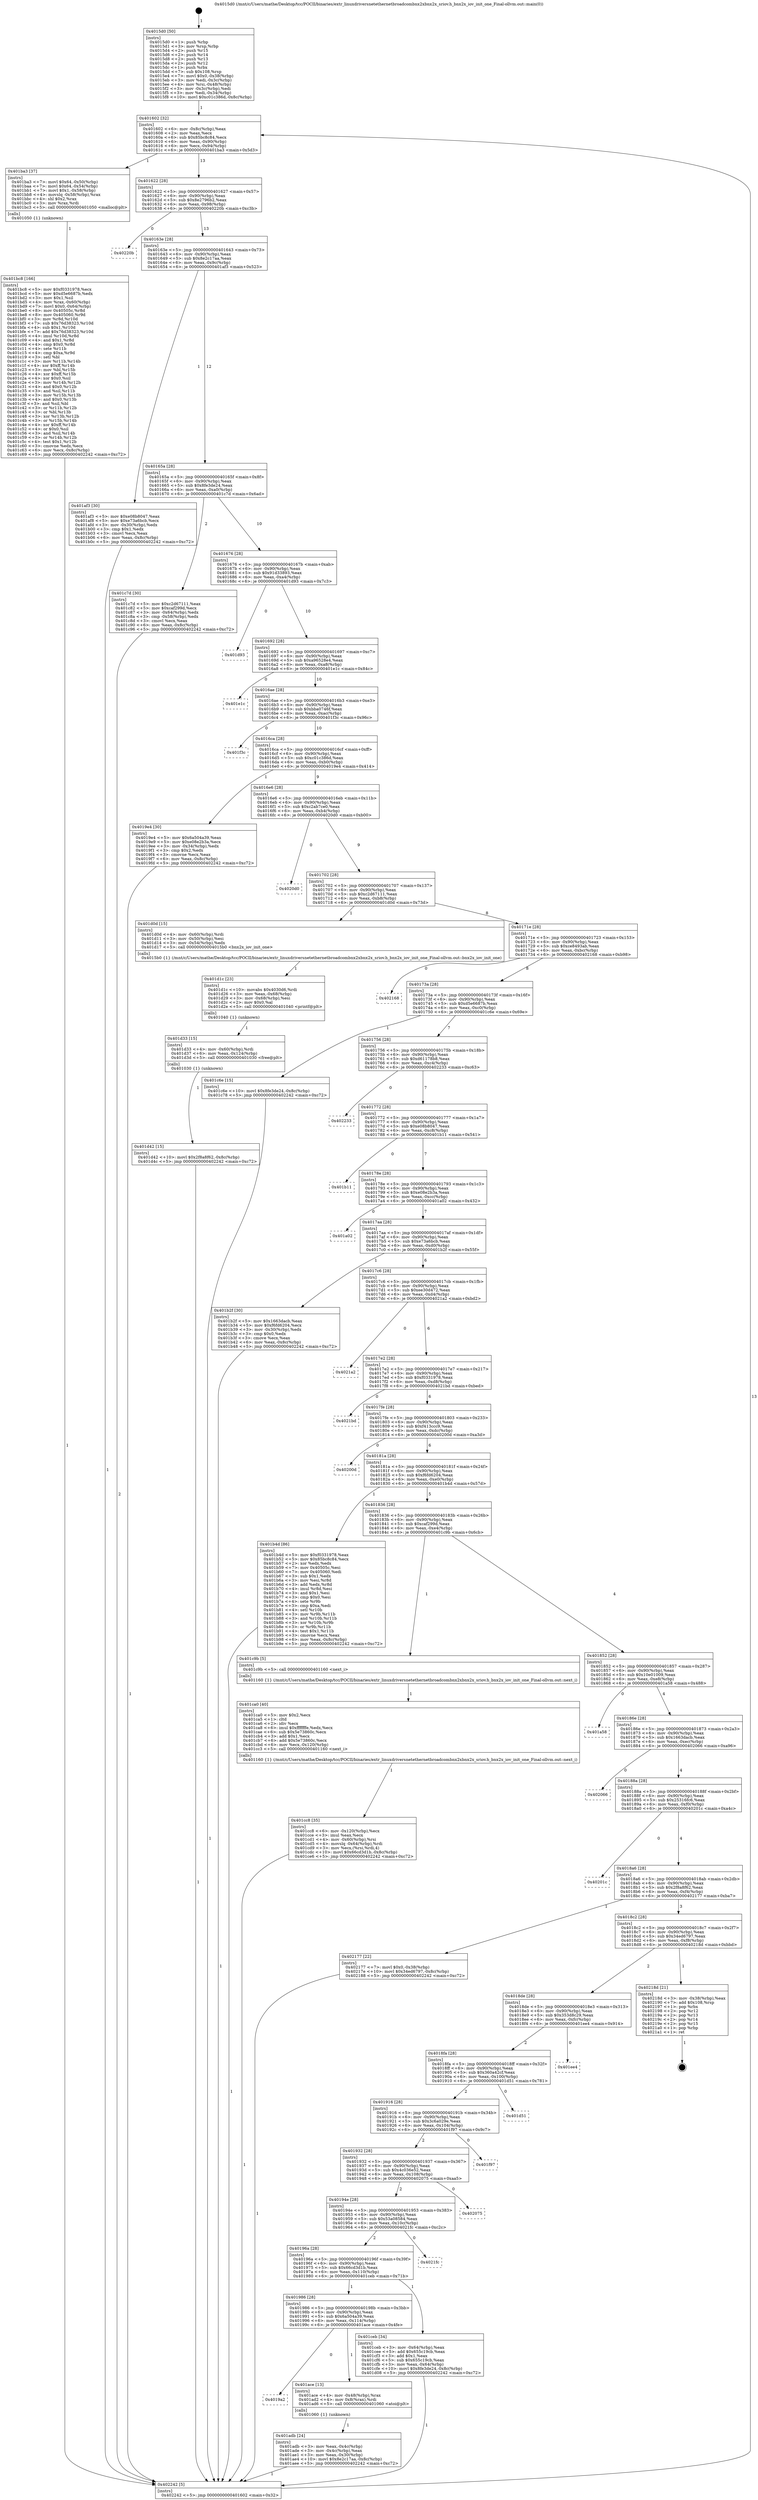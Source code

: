 digraph "0x4015d0" {
  label = "0x4015d0 (/mnt/c/Users/mathe/Desktop/tcc/POCII/binaries/extr_linuxdriversnetethernetbroadcombnx2xbnx2x_sriov.h_bnx2x_iov_init_one_Final-ollvm.out::main(0))"
  labelloc = "t"
  node[shape=record]

  Entry [label="",width=0.3,height=0.3,shape=circle,fillcolor=black,style=filled]
  "0x401602" [label="{
     0x401602 [32]\l
     | [instrs]\l
     &nbsp;&nbsp;0x401602 \<+6\>: mov -0x8c(%rbp),%eax\l
     &nbsp;&nbsp;0x401608 \<+2\>: mov %eax,%ecx\l
     &nbsp;&nbsp;0x40160a \<+6\>: sub $0x85bc8c84,%ecx\l
     &nbsp;&nbsp;0x401610 \<+6\>: mov %eax,-0x90(%rbp)\l
     &nbsp;&nbsp;0x401616 \<+6\>: mov %ecx,-0x94(%rbp)\l
     &nbsp;&nbsp;0x40161c \<+6\>: je 0000000000401ba3 \<main+0x5d3\>\l
  }"]
  "0x401ba3" [label="{
     0x401ba3 [37]\l
     | [instrs]\l
     &nbsp;&nbsp;0x401ba3 \<+7\>: movl $0x64,-0x50(%rbp)\l
     &nbsp;&nbsp;0x401baa \<+7\>: movl $0x64,-0x54(%rbp)\l
     &nbsp;&nbsp;0x401bb1 \<+7\>: movl $0x1,-0x58(%rbp)\l
     &nbsp;&nbsp;0x401bb8 \<+4\>: movslq -0x58(%rbp),%rax\l
     &nbsp;&nbsp;0x401bbc \<+4\>: shl $0x2,%rax\l
     &nbsp;&nbsp;0x401bc0 \<+3\>: mov %rax,%rdi\l
     &nbsp;&nbsp;0x401bc3 \<+5\>: call 0000000000401050 \<malloc@plt\>\l
     | [calls]\l
     &nbsp;&nbsp;0x401050 \{1\} (unknown)\l
  }"]
  "0x401622" [label="{
     0x401622 [28]\l
     | [instrs]\l
     &nbsp;&nbsp;0x401622 \<+5\>: jmp 0000000000401627 \<main+0x57\>\l
     &nbsp;&nbsp;0x401627 \<+6\>: mov -0x90(%rbp),%eax\l
     &nbsp;&nbsp;0x40162d \<+5\>: sub $0x8e2796b2,%eax\l
     &nbsp;&nbsp;0x401632 \<+6\>: mov %eax,-0x98(%rbp)\l
     &nbsp;&nbsp;0x401638 \<+6\>: je 000000000040220b \<main+0xc3b\>\l
  }"]
  Exit [label="",width=0.3,height=0.3,shape=circle,fillcolor=black,style=filled,peripheries=2]
  "0x40220b" [label="{
     0x40220b\l
  }", style=dashed]
  "0x40163e" [label="{
     0x40163e [28]\l
     | [instrs]\l
     &nbsp;&nbsp;0x40163e \<+5\>: jmp 0000000000401643 \<main+0x73\>\l
     &nbsp;&nbsp;0x401643 \<+6\>: mov -0x90(%rbp),%eax\l
     &nbsp;&nbsp;0x401649 \<+5\>: sub $0x8e2c17aa,%eax\l
     &nbsp;&nbsp;0x40164e \<+6\>: mov %eax,-0x9c(%rbp)\l
     &nbsp;&nbsp;0x401654 \<+6\>: je 0000000000401af3 \<main+0x523\>\l
  }"]
  "0x401d42" [label="{
     0x401d42 [15]\l
     | [instrs]\l
     &nbsp;&nbsp;0x401d42 \<+10\>: movl $0x2f8a8f62,-0x8c(%rbp)\l
     &nbsp;&nbsp;0x401d4c \<+5\>: jmp 0000000000402242 \<main+0xc72\>\l
  }"]
  "0x401af3" [label="{
     0x401af3 [30]\l
     | [instrs]\l
     &nbsp;&nbsp;0x401af3 \<+5\>: mov $0xe08b8047,%eax\l
     &nbsp;&nbsp;0x401af8 \<+5\>: mov $0xe73a6bcb,%ecx\l
     &nbsp;&nbsp;0x401afd \<+3\>: mov -0x30(%rbp),%edx\l
     &nbsp;&nbsp;0x401b00 \<+3\>: cmp $0x1,%edx\l
     &nbsp;&nbsp;0x401b03 \<+3\>: cmovl %ecx,%eax\l
     &nbsp;&nbsp;0x401b06 \<+6\>: mov %eax,-0x8c(%rbp)\l
     &nbsp;&nbsp;0x401b0c \<+5\>: jmp 0000000000402242 \<main+0xc72\>\l
  }"]
  "0x40165a" [label="{
     0x40165a [28]\l
     | [instrs]\l
     &nbsp;&nbsp;0x40165a \<+5\>: jmp 000000000040165f \<main+0x8f\>\l
     &nbsp;&nbsp;0x40165f \<+6\>: mov -0x90(%rbp),%eax\l
     &nbsp;&nbsp;0x401665 \<+5\>: sub $0x8fe3de24,%eax\l
     &nbsp;&nbsp;0x40166a \<+6\>: mov %eax,-0xa0(%rbp)\l
     &nbsp;&nbsp;0x401670 \<+6\>: je 0000000000401c7d \<main+0x6ad\>\l
  }"]
  "0x401d33" [label="{
     0x401d33 [15]\l
     | [instrs]\l
     &nbsp;&nbsp;0x401d33 \<+4\>: mov -0x60(%rbp),%rdi\l
     &nbsp;&nbsp;0x401d37 \<+6\>: mov %eax,-0x124(%rbp)\l
     &nbsp;&nbsp;0x401d3d \<+5\>: call 0000000000401030 \<free@plt\>\l
     | [calls]\l
     &nbsp;&nbsp;0x401030 \{1\} (unknown)\l
  }"]
  "0x401c7d" [label="{
     0x401c7d [30]\l
     | [instrs]\l
     &nbsp;&nbsp;0x401c7d \<+5\>: mov $0xc2d67111,%eax\l
     &nbsp;&nbsp;0x401c82 \<+5\>: mov $0xcaf299d,%ecx\l
     &nbsp;&nbsp;0x401c87 \<+3\>: mov -0x64(%rbp),%edx\l
     &nbsp;&nbsp;0x401c8a \<+3\>: cmp -0x58(%rbp),%edx\l
     &nbsp;&nbsp;0x401c8d \<+3\>: cmovl %ecx,%eax\l
     &nbsp;&nbsp;0x401c90 \<+6\>: mov %eax,-0x8c(%rbp)\l
     &nbsp;&nbsp;0x401c96 \<+5\>: jmp 0000000000402242 \<main+0xc72\>\l
  }"]
  "0x401676" [label="{
     0x401676 [28]\l
     | [instrs]\l
     &nbsp;&nbsp;0x401676 \<+5\>: jmp 000000000040167b \<main+0xab\>\l
     &nbsp;&nbsp;0x40167b \<+6\>: mov -0x90(%rbp),%eax\l
     &nbsp;&nbsp;0x401681 \<+5\>: sub $0x91d33893,%eax\l
     &nbsp;&nbsp;0x401686 \<+6\>: mov %eax,-0xa4(%rbp)\l
     &nbsp;&nbsp;0x40168c \<+6\>: je 0000000000401d93 \<main+0x7c3\>\l
  }"]
  "0x401d1c" [label="{
     0x401d1c [23]\l
     | [instrs]\l
     &nbsp;&nbsp;0x401d1c \<+10\>: movabs $0x4030d6,%rdi\l
     &nbsp;&nbsp;0x401d26 \<+3\>: mov %eax,-0x68(%rbp)\l
     &nbsp;&nbsp;0x401d29 \<+3\>: mov -0x68(%rbp),%esi\l
     &nbsp;&nbsp;0x401d2c \<+2\>: mov $0x0,%al\l
     &nbsp;&nbsp;0x401d2e \<+5\>: call 0000000000401040 \<printf@plt\>\l
     | [calls]\l
     &nbsp;&nbsp;0x401040 \{1\} (unknown)\l
  }"]
  "0x401d93" [label="{
     0x401d93\l
  }", style=dashed]
  "0x401692" [label="{
     0x401692 [28]\l
     | [instrs]\l
     &nbsp;&nbsp;0x401692 \<+5\>: jmp 0000000000401697 \<main+0xc7\>\l
     &nbsp;&nbsp;0x401697 \<+6\>: mov -0x90(%rbp),%eax\l
     &nbsp;&nbsp;0x40169d \<+5\>: sub $0xa96528e4,%eax\l
     &nbsp;&nbsp;0x4016a2 \<+6\>: mov %eax,-0xa8(%rbp)\l
     &nbsp;&nbsp;0x4016a8 \<+6\>: je 0000000000401e1c \<main+0x84c\>\l
  }"]
  "0x401cc8" [label="{
     0x401cc8 [35]\l
     | [instrs]\l
     &nbsp;&nbsp;0x401cc8 \<+6\>: mov -0x120(%rbp),%ecx\l
     &nbsp;&nbsp;0x401cce \<+3\>: imul %eax,%ecx\l
     &nbsp;&nbsp;0x401cd1 \<+4\>: mov -0x60(%rbp),%rsi\l
     &nbsp;&nbsp;0x401cd5 \<+4\>: movslq -0x64(%rbp),%rdi\l
     &nbsp;&nbsp;0x401cd9 \<+3\>: mov %ecx,(%rsi,%rdi,4)\l
     &nbsp;&nbsp;0x401cdc \<+10\>: movl $0x66cd3d1b,-0x8c(%rbp)\l
     &nbsp;&nbsp;0x401ce6 \<+5\>: jmp 0000000000402242 \<main+0xc72\>\l
  }"]
  "0x401e1c" [label="{
     0x401e1c\l
  }", style=dashed]
  "0x4016ae" [label="{
     0x4016ae [28]\l
     | [instrs]\l
     &nbsp;&nbsp;0x4016ae \<+5\>: jmp 00000000004016b3 \<main+0xe3\>\l
     &nbsp;&nbsp;0x4016b3 \<+6\>: mov -0x90(%rbp),%eax\l
     &nbsp;&nbsp;0x4016b9 \<+5\>: sub $0xbba0746f,%eax\l
     &nbsp;&nbsp;0x4016be \<+6\>: mov %eax,-0xac(%rbp)\l
     &nbsp;&nbsp;0x4016c4 \<+6\>: je 0000000000401f3c \<main+0x96c\>\l
  }"]
  "0x401ca0" [label="{
     0x401ca0 [40]\l
     | [instrs]\l
     &nbsp;&nbsp;0x401ca0 \<+5\>: mov $0x2,%ecx\l
     &nbsp;&nbsp;0x401ca5 \<+1\>: cltd\l
     &nbsp;&nbsp;0x401ca6 \<+2\>: idiv %ecx\l
     &nbsp;&nbsp;0x401ca8 \<+6\>: imul $0xfffffffe,%edx,%ecx\l
     &nbsp;&nbsp;0x401cae \<+6\>: sub $0x5e73860c,%ecx\l
     &nbsp;&nbsp;0x401cb4 \<+3\>: add $0x1,%ecx\l
     &nbsp;&nbsp;0x401cb7 \<+6\>: add $0x5e73860c,%ecx\l
     &nbsp;&nbsp;0x401cbd \<+6\>: mov %ecx,-0x120(%rbp)\l
     &nbsp;&nbsp;0x401cc3 \<+5\>: call 0000000000401160 \<next_i\>\l
     | [calls]\l
     &nbsp;&nbsp;0x401160 \{1\} (/mnt/c/Users/mathe/Desktop/tcc/POCII/binaries/extr_linuxdriversnetethernetbroadcombnx2xbnx2x_sriov.h_bnx2x_iov_init_one_Final-ollvm.out::next_i)\l
  }"]
  "0x401f3c" [label="{
     0x401f3c\l
  }", style=dashed]
  "0x4016ca" [label="{
     0x4016ca [28]\l
     | [instrs]\l
     &nbsp;&nbsp;0x4016ca \<+5\>: jmp 00000000004016cf \<main+0xff\>\l
     &nbsp;&nbsp;0x4016cf \<+6\>: mov -0x90(%rbp),%eax\l
     &nbsp;&nbsp;0x4016d5 \<+5\>: sub $0xc01c386d,%eax\l
     &nbsp;&nbsp;0x4016da \<+6\>: mov %eax,-0xb0(%rbp)\l
     &nbsp;&nbsp;0x4016e0 \<+6\>: je 00000000004019e4 \<main+0x414\>\l
  }"]
  "0x401bc8" [label="{
     0x401bc8 [166]\l
     | [instrs]\l
     &nbsp;&nbsp;0x401bc8 \<+5\>: mov $0xf0331978,%ecx\l
     &nbsp;&nbsp;0x401bcd \<+5\>: mov $0xd5e6687b,%edx\l
     &nbsp;&nbsp;0x401bd2 \<+3\>: mov $0x1,%sil\l
     &nbsp;&nbsp;0x401bd5 \<+4\>: mov %rax,-0x60(%rbp)\l
     &nbsp;&nbsp;0x401bd9 \<+7\>: movl $0x0,-0x64(%rbp)\l
     &nbsp;&nbsp;0x401be0 \<+8\>: mov 0x40505c,%r8d\l
     &nbsp;&nbsp;0x401be8 \<+8\>: mov 0x405060,%r9d\l
     &nbsp;&nbsp;0x401bf0 \<+3\>: mov %r8d,%r10d\l
     &nbsp;&nbsp;0x401bf3 \<+7\>: sub $0x76d38323,%r10d\l
     &nbsp;&nbsp;0x401bfa \<+4\>: sub $0x1,%r10d\l
     &nbsp;&nbsp;0x401bfe \<+7\>: add $0x76d38323,%r10d\l
     &nbsp;&nbsp;0x401c05 \<+4\>: imul %r10d,%r8d\l
     &nbsp;&nbsp;0x401c09 \<+4\>: and $0x1,%r8d\l
     &nbsp;&nbsp;0x401c0d \<+4\>: cmp $0x0,%r8d\l
     &nbsp;&nbsp;0x401c11 \<+4\>: sete %r11b\l
     &nbsp;&nbsp;0x401c15 \<+4\>: cmp $0xa,%r9d\l
     &nbsp;&nbsp;0x401c19 \<+3\>: setl %bl\l
     &nbsp;&nbsp;0x401c1c \<+3\>: mov %r11b,%r14b\l
     &nbsp;&nbsp;0x401c1f \<+4\>: xor $0xff,%r14b\l
     &nbsp;&nbsp;0x401c23 \<+3\>: mov %bl,%r15b\l
     &nbsp;&nbsp;0x401c26 \<+4\>: xor $0xff,%r15b\l
     &nbsp;&nbsp;0x401c2a \<+4\>: xor $0x0,%sil\l
     &nbsp;&nbsp;0x401c2e \<+3\>: mov %r14b,%r12b\l
     &nbsp;&nbsp;0x401c31 \<+4\>: and $0x0,%r12b\l
     &nbsp;&nbsp;0x401c35 \<+3\>: and %sil,%r11b\l
     &nbsp;&nbsp;0x401c38 \<+3\>: mov %r15b,%r13b\l
     &nbsp;&nbsp;0x401c3b \<+4\>: and $0x0,%r13b\l
     &nbsp;&nbsp;0x401c3f \<+3\>: and %sil,%bl\l
     &nbsp;&nbsp;0x401c42 \<+3\>: or %r11b,%r12b\l
     &nbsp;&nbsp;0x401c45 \<+3\>: or %bl,%r13b\l
     &nbsp;&nbsp;0x401c48 \<+3\>: xor %r13b,%r12b\l
     &nbsp;&nbsp;0x401c4b \<+3\>: or %r15b,%r14b\l
     &nbsp;&nbsp;0x401c4e \<+4\>: xor $0xff,%r14b\l
     &nbsp;&nbsp;0x401c52 \<+4\>: or $0x0,%sil\l
     &nbsp;&nbsp;0x401c56 \<+3\>: and %sil,%r14b\l
     &nbsp;&nbsp;0x401c59 \<+3\>: or %r14b,%r12b\l
     &nbsp;&nbsp;0x401c5c \<+4\>: test $0x1,%r12b\l
     &nbsp;&nbsp;0x401c60 \<+3\>: cmovne %edx,%ecx\l
     &nbsp;&nbsp;0x401c63 \<+6\>: mov %ecx,-0x8c(%rbp)\l
     &nbsp;&nbsp;0x401c69 \<+5\>: jmp 0000000000402242 \<main+0xc72\>\l
  }"]
  "0x4019e4" [label="{
     0x4019e4 [30]\l
     | [instrs]\l
     &nbsp;&nbsp;0x4019e4 \<+5\>: mov $0x6a504a39,%eax\l
     &nbsp;&nbsp;0x4019e9 \<+5\>: mov $0xe08e2b3a,%ecx\l
     &nbsp;&nbsp;0x4019ee \<+3\>: mov -0x34(%rbp),%edx\l
     &nbsp;&nbsp;0x4019f1 \<+3\>: cmp $0x2,%edx\l
     &nbsp;&nbsp;0x4019f4 \<+3\>: cmovne %ecx,%eax\l
     &nbsp;&nbsp;0x4019f7 \<+6\>: mov %eax,-0x8c(%rbp)\l
     &nbsp;&nbsp;0x4019fd \<+5\>: jmp 0000000000402242 \<main+0xc72\>\l
  }"]
  "0x4016e6" [label="{
     0x4016e6 [28]\l
     | [instrs]\l
     &nbsp;&nbsp;0x4016e6 \<+5\>: jmp 00000000004016eb \<main+0x11b\>\l
     &nbsp;&nbsp;0x4016eb \<+6\>: mov -0x90(%rbp),%eax\l
     &nbsp;&nbsp;0x4016f1 \<+5\>: sub $0xc2ab7ce0,%eax\l
     &nbsp;&nbsp;0x4016f6 \<+6\>: mov %eax,-0xb4(%rbp)\l
     &nbsp;&nbsp;0x4016fc \<+6\>: je 00000000004020d0 \<main+0xb00\>\l
  }"]
  "0x402242" [label="{
     0x402242 [5]\l
     | [instrs]\l
     &nbsp;&nbsp;0x402242 \<+5\>: jmp 0000000000401602 \<main+0x32\>\l
  }"]
  "0x4015d0" [label="{
     0x4015d0 [50]\l
     | [instrs]\l
     &nbsp;&nbsp;0x4015d0 \<+1\>: push %rbp\l
     &nbsp;&nbsp;0x4015d1 \<+3\>: mov %rsp,%rbp\l
     &nbsp;&nbsp;0x4015d4 \<+2\>: push %r15\l
     &nbsp;&nbsp;0x4015d6 \<+2\>: push %r14\l
     &nbsp;&nbsp;0x4015d8 \<+2\>: push %r13\l
     &nbsp;&nbsp;0x4015da \<+2\>: push %r12\l
     &nbsp;&nbsp;0x4015dc \<+1\>: push %rbx\l
     &nbsp;&nbsp;0x4015dd \<+7\>: sub $0x108,%rsp\l
     &nbsp;&nbsp;0x4015e4 \<+7\>: movl $0x0,-0x38(%rbp)\l
     &nbsp;&nbsp;0x4015eb \<+3\>: mov %edi,-0x3c(%rbp)\l
     &nbsp;&nbsp;0x4015ee \<+4\>: mov %rsi,-0x48(%rbp)\l
     &nbsp;&nbsp;0x4015f2 \<+3\>: mov -0x3c(%rbp),%edi\l
     &nbsp;&nbsp;0x4015f5 \<+3\>: mov %edi,-0x34(%rbp)\l
     &nbsp;&nbsp;0x4015f8 \<+10\>: movl $0xc01c386d,-0x8c(%rbp)\l
  }"]
  "0x401adb" [label="{
     0x401adb [24]\l
     | [instrs]\l
     &nbsp;&nbsp;0x401adb \<+3\>: mov %eax,-0x4c(%rbp)\l
     &nbsp;&nbsp;0x401ade \<+3\>: mov -0x4c(%rbp),%eax\l
     &nbsp;&nbsp;0x401ae1 \<+3\>: mov %eax,-0x30(%rbp)\l
     &nbsp;&nbsp;0x401ae4 \<+10\>: movl $0x8e2c17aa,-0x8c(%rbp)\l
     &nbsp;&nbsp;0x401aee \<+5\>: jmp 0000000000402242 \<main+0xc72\>\l
  }"]
  "0x4020d0" [label="{
     0x4020d0\l
  }", style=dashed]
  "0x401702" [label="{
     0x401702 [28]\l
     | [instrs]\l
     &nbsp;&nbsp;0x401702 \<+5\>: jmp 0000000000401707 \<main+0x137\>\l
     &nbsp;&nbsp;0x401707 \<+6\>: mov -0x90(%rbp),%eax\l
     &nbsp;&nbsp;0x40170d \<+5\>: sub $0xc2d67111,%eax\l
     &nbsp;&nbsp;0x401712 \<+6\>: mov %eax,-0xb8(%rbp)\l
     &nbsp;&nbsp;0x401718 \<+6\>: je 0000000000401d0d \<main+0x73d\>\l
  }"]
  "0x4019a2" [label="{
     0x4019a2\l
  }", style=dashed]
  "0x401d0d" [label="{
     0x401d0d [15]\l
     | [instrs]\l
     &nbsp;&nbsp;0x401d0d \<+4\>: mov -0x60(%rbp),%rdi\l
     &nbsp;&nbsp;0x401d11 \<+3\>: mov -0x50(%rbp),%esi\l
     &nbsp;&nbsp;0x401d14 \<+3\>: mov -0x54(%rbp),%edx\l
     &nbsp;&nbsp;0x401d17 \<+5\>: call 00000000004015b0 \<bnx2x_iov_init_one\>\l
     | [calls]\l
     &nbsp;&nbsp;0x4015b0 \{1\} (/mnt/c/Users/mathe/Desktop/tcc/POCII/binaries/extr_linuxdriversnetethernetbroadcombnx2xbnx2x_sriov.h_bnx2x_iov_init_one_Final-ollvm.out::bnx2x_iov_init_one)\l
  }"]
  "0x40171e" [label="{
     0x40171e [28]\l
     | [instrs]\l
     &nbsp;&nbsp;0x40171e \<+5\>: jmp 0000000000401723 \<main+0x153\>\l
     &nbsp;&nbsp;0x401723 \<+6\>: mov -0x90(%rbp),%eax\l
     &nbsp;&nbsp;0x401729 \<+5\>: sub $0xce8493ab,%eax\l
     &nbsp;&nbsp;0x40172e \<+6\>: mov %eax,-0xbc(%rbp)\l
     &nbsp;&nbsp;0x401734 \<+6\>: je 0000000000402168 \<main+0xb98\>\l
  }"]
  "0x401ace" [label="{
     0x401ace [13]\l
     | [instrs]\l
     &nbsp;&nbsp;0x401ace \<+4\>: mov -0x48(%rbp),%rax\l
     &nbsp;&nbsp;0x401ad2 \<+4\>: mov 0x8(%rax),%rdi\l
     &nbsp;&nbsp;0x401ad6 \<+5\>: call 0000000000401060 \<atoi@plt\>\l
     | [calls]\l
     &nbsp;&nbsp;0x401060 \{1\} (unknown)\l
  }"]
  "0x402168" [label="{
     0x402168\l
  }", style=dashed]
  "0x40173a" [label="{
     0x40173a [28]\l
     | [instrs]\l
     &nbsp;&nbsp;0x40173a \<+5\>: jmp 000000000040173f \<main+0x16f\>\l
     &nbsp;&nbsp;0x40173f \<+6\>: mov -0x90(%rbp),%eax\l
     &nbsp;&nbsp;0x401745 \<+5\>: sub $0xd5e6687b,%eax\l
     &nbsp;&nbsp;0x40174a \<+6\>: mov %eax,-0xc0(%rbp)\l
     &nbsp;&nbsp;0x401750 \<+6\>: je 0000000000401c6e \<main+0x69e\>\l
  }"]
  "0x401986" [label="{
     0x401986 [28]\l
     | [instrs]\l
     &nbsp;&nbsp;0x401986 \<+5\>: jmp 000000000040198b \<main+0x3bb\>\l
     &nbsp;&nbsp;0x40198b \<+6\>: mov -0x90(%rbp),%eax\l
     &nbsp;&nbsp;0x401991 \<+5\>: sub $0x6a504a39,%eax\l
     &nbsp;&nbsp;0x401996 \<+6\>: mov %eax,-0x114(%rbp)\l
     &nbsp;&nbsp;0x40199c \<+6\>: je 0000000000401ace \<main+0x4fe\>\l
  }"]
  "0x401c6e" [label="{
     0x401c6e [15]\l
     | [instrs]\l
     &nbsp;&nbsp;0x401c6e \<+10\>: movl $0x8fe3de24,-0x8c(%rbp)\l
     &nbsp;&nbsp;0x401c78 \<+5\>: jmp 0000000000402242 \<main+0xc72\>\l
  }"]
  "0x401756" [label="{
     0x401756 [28]\l
     | [instrs]\l
     &nbsp;&nbsp;0x401756 \<+5\>: jmp 000000000040175b \<main+0x18b\>\l
     &nbsp;&nbsp;0x40175b \<+6\>: mov -0x90(%rbp),%eax\l
     &nbsp;&nbsp;0x401761 \<+5\>: sub $0xd61178b8,%eax\l
     &nbsp;&nbsp;0x401766 \<+6\>: mov %eax,-0xc4(%rbp)\l
     &nbsp;&nbsp;0x40176c \<+6\>: je 0000000000402233 \<main+0xc63\>\l
  }"]
  "0x401ceb" [label="{
     0x401ceb [34]\l
     | [instrs]\l
     &nbsp;&nbsp;0x401ceb \<+3\>: mov -0x64(%rbp),%eax\l
     &nbsp;&nbsp;0x401cee \<+5\>: add $0x655c19cb,%eax\l
     &nbsp;&nbsp;0x401cf3 \<+3\>: add $0x1,%eax\l
     &nbsp;&nbsp;0x401cf6 \<+5\>: sub $0x655c19cb,%eax\l
     &nbsp;&nbsp;0x401cfb \<+3\>: mov %eax,-0x64(%rbp)\l
     &nbsp;&nbsp;0x401cfe \<+10\>: movl $0x8fe3de24,-0x8c(%rbp)\l
     &nbsp;&nbsp;0x401d08 \<+5\>: jmp 0000000000402242 \<main+0xc72\>\l
  }"]
  "0x402233" [label="{
     0x402233\l
  }", style=dashed]
  "0x401772" [label="{
     0x401772 [28]\l
     | [instrs]\l
     &nbsp;&nbsp;0x401772 \<+5\>: jmp 0000000000401777 \<main+0x1a7\>\l
     &nbsp;&nbsp;0x401777 \<+6\>: mov -0x90(%rbp),%eax\l
     &nbsp;&nbsp;0x40177d \<+5\>: sub $0xe08b8047,%eax\l
     &nbsp;&nbsp;0x401782 \<+6\>: mov %eax,-0xc8(%rbp)\l
     &nbsp;&nbsp;0x401788 \<+6\>: je 0000000000401b11 \<main+0x541\>\l
  }"]
  "0x40196a" [label="{
     0x40196a [28]\l
     | [instrs]\l
     &nbsp;&nbsp;0x40196a \<+5\>: jmp 000000000040196f \<main+0x39f\>\l
     &nbsp;&nbsp;0x40196f \<+6\>: mov -0x90(%rbp),%eax\l
     &nbsp;&nbsp;0x401975 \<+5\>: sub $0x66cd3d1b,%eax\l
     &nbsp;&nbsp;0x40197a \<+6\>: mov %eax,-0x110(%rbp)\l
     &nbsp;&nbsp;0x401980 \<+6\>: je 0000000000401ceb \<main+0x71b\>\l
  }"]
  "0x401b11" [label="{
     0x401b11\l
  }", style=dashed]
  "0x40178e" [label="{
     0x40178e [28]\l
     | [instrs]\l
     &nbsp;&nbsp;0x40178e \<+5\>: jmp 0000000000401793 \<main+0x1c3\>\l
     &nbsp;&nbsp;0x401793 \<+6\>: mov -0x90(%rbp),%eax\l
     &nbsp;&nbsp;0x401799 \<+5\>: sub $0xe08e2b3a,%eax\l
     &nbsp;&nbsp;0x40179e \<+6\>: mov %eax,-0xcc(%rbp)\l
     &nbsp;&nbsp;0x4017a4 \<+6\>: je 0000000000401a02 \<main+0x432\>\l
  }"]
  "0x4021fc" [label="{
     0x4021fc\l
  }", style=dashed]
  "0x401a02" [label="{
     0x401a02\l
  }", style=dashed]
  "0x4017aa" [label="{
     0x4017aa [28]\l
     | [instrs]\l
     &nbsp;&nbsp;0x4017aa \<+5\>: jmp 00000000004017af \<main+0x1df\>\l
     &nbsp;&nbsp;0x4017af \<+6\>: mov -0x90(%rbp),%eax\l
     &nbsp;&nbsp;0x4017b5 \<+5\>: sub $0xe73a6bcb,%eax\l
     &nbsp;&nbsp;0x4017ba \<+6\>: mov %eax,-0xd0(%rbp)\l
     &nbsp;&nbsp;0x4017c0 \<+6\>: je 0000000000401b2f \<main+0x55f\>\l
  }"]
  "0x40194e" [label="{
     0x40194e [28]\l
     | [instrs]\l
     &nbsp;&nbsp;0x40194e \<+5\>: jmp 0000000000401953 \<main+0x383\>\l
     &nbsp;&nbsp;0x401953 \<+6\>: mov -0x90(%rbp),%eax\l
     &nbsp;&nbsp;0x401959 \<+5\>: sub $0x53a08584,%eax\l
     &nbsp;&nbsp;0x40195e \<+6\>: mov %eax,-0x10c(%rbp)\l
     &nbsp;&nbsp;0x401964 \<+6\>: je 00000000004021fc \<main+0xc2c\>\l
  }"]
  "0x401b2f" [label="{
     0x401b2f [30]\l
     | [instrs]\l
     &nbsp;&nbsp;0x401b2f \<+5\>: mov $0x1663dacb,%eax\l
     &nbsp;&nbsp;0x401b34 \<+5\>: mov $0xf6fd6204,%ecx\l
     &nbsp;&nbsp;0x401b39 \<+3\>: mov -0x30(%rbp),%edx\l
     &nbsp;&nbsp;0x401b3c \<+3\>: cmp $0x0,%edx\l
     &nbsp;&nbsp;0x401b3f \<+3\>: cmove %ecx,%eax\l
     &nbsp;&nbsp;0x401b42 \<+6\>: mov %eax,-0x8c(%rbp)\l
     &nbsp;&nbsp;0x401b48 \<+5\>: jmp 0000000000402242 \<main+0xc72\>\l
  }"]
  "0x4017c6" [label="{
     0x4017c6 [28]\l
     | [instrs]\l
     &nbsp;&nbsp;0x4017c6 \<+5\>: jmp 00000000004017cb \<main+0x1fb\>\l
     &nbsp;&nbsp;0x4017cb \<+6\>: mov -0x90(%rbp),%eax\l
     &nbsp;&nbsp;0x4017d1 \<+5\>: sub $0xee30d472,%eax\l
     &nbsp;&nbsp;0x4017d6 \<+6\>: mov %eax,-0xd4(%rbp)\l
     &nbsp;&nbsp;0x4017dc \<+6\>: je 00000000004021a2 \<main+0xbd2\>\l
  }"]
  "0x402075" [label="{
     0x402075\l
  }", style=dashed]
  "0x4021a2" [label="{
     0x4021a2\l
  }", style=dashed]
  "0x4017e2" [label="{
     0x4017e2 [28]\l
     | [instrs]\l
     &nbsp;&nbsp;0x4017e2 \<+5\>: jmp 00000000004017e7 \<main+0x217\>\l
     &nbsp;&nbsp;0x4017e7 \<+6\>: mov -0x90(%rbp),%eax\l
     &nbsp;&nbsp;0x4017ed \<+5\>: sub $0xf0331978,%eax\l
     &nbsp;&nbsp;0x4017f2 \<+6\>: mov %eax,-0xd8(%rbp)\l
     &nbsp;&nbsp;0x4017f8 \<+6\>: je 00000000004021bd \<main+0xbed\>\l
  }"]
  "0x401932" [label="{
     0x401932 [28]\l
     | [instrs]\l
     &nbsp;&nbsp;0x401932 \<+5\>: jmp 0000000000401937 \<main+0x367\>\l
     &nbsp;&nbsp;0x401937 \<+6\>: mov -0x90(%rbp),%eax\l
     &nbsp;&nbsp;0x40193d \<+5\>: sub $0x4c036e52,%eax\l
     &nbsp;&nbsp;0x401942 \<+6\>: mov %eax,-0x108(%rbp)\l
     &nbsp;&nbsp;0x401948 \<+6\>: je 0000000000402075 \<main+0xaa5\>\l
  }"]
  "0x4021bd" [label="{
     0x4021bd\l
  }", style=dashed]
  "0x4017fe" [label="{
     0x4017fe [28]\l
     | [instrs]\l
     &nbsp;&nbsp;0x4017fe \<+5\>: jmp 0000000000401803 \<main+0x233\>\l
     &nbsp;&nbsp;0x401803 \<+6\>: mov -0x90(%rbp),%eax\l
     &nbsp;&nbsp;0x401809 \<+5\>: sub $0xf413ccc9,%eax\l
     &nbsp;&nbsp;0x40180e \<+6\>: mov %eax,-0xdc(%rbp)\l
     &nbsp;&nbsp;0x401814 \<+6\>: je 000000000040200d \<main+0xa3d\>\l
  }"]
  "0x401f97" [label="{
     0x401f97\l
  }", style=dashed]
  "0x40200d" [label="{
     0x40200d\l
  }", style=dashed]
  "0x40181a" [label="{
     0x40181a [28]\l
     | [instrs]\l
     &nbsp;&nbsp;0x40181a \<+5\>: jmp 000000000040181f \<main+0x24f\>\l
     &nbsp;&nbsp;0x40181f \<+6\>: mov -0x90(%rbp),%eax\l
     &nbsp;&nbsp;0x401825 \<+5\>: sub $0xf6fd6204,%eax\l
     &nbsp;&nbsp;0x40182a \<+6\>: mov %eax,-0xe0(%rbp)\l
     &nbsp;&nbsp;0x401830 \<+6\>: je 0000000000401b4d \<main+0x57d\>\l
  }"]
  "0x401916" [label="{
     0x401916 [28]\l
     | [instrs]\l
     &nbsp;&nbsp;0x401916 \<+5\>: jmp 000000000040191b \<main+0x34b\>\l
     &nbsp;&nbsp;0x40191b \<+6\>: mov -0x90(%rbp),%eax\l
     &nbsp;&nbsp;0x401921 \<+5\>: sub $0x3c6a029e,%eax\l
     &nbsp;&nbsp;0x401926 \<+6\>: mov %eax,-0x104(%rbp)\l
     &nbsp;&nbsp;0x40192c \<+6\>: je 0000000000401f97 \<main+0x9c7\>\l
  }"]
  "0x401b4d" [label="{
     0x401b4d [86]\l
     | [instrs]\l
     &nbsp;&nbsp;0x401b4d \<+5\>: mov $0xf0331978,%eax\l
     &nbsp;&nbsp;0x401b52 \<+5\>: mov $0x85bc8c84,%ecx\l
     &nbsp;&nbsp;0x401b57 \<+2\>: xor %edx,%edx\l
     &nbsp;&nbsp;0x401b59 \<+7\>: mov 0x40505c,%esi\l
     &nbsp;&nbsp;0x401b60 \<+7\>: mov 0x405060,%edi\l
     &nbsp;&nbsp;0x401b67 \<+3\>: sub $0x1,%edx\l
     &nbsp;&nbsp;0x401b6a \<+3\>: mov %esi,%r8d\l
     &nbsp;&nbsp;0x401b6d \<+3\>: add %edx,%r8d\l
     &nbsp;&nbsp;0x401b70 \<+4\>: imul %r8d,%esi\l
     &nbsp;&nbsp;0x401b74 \<+3\>: and $0x1,%esi\l
     &nbsp;&nbsp;0x401b77 \<+3\>: cmp $0x0,%esi\l
     &nbsp;&nbsp;0x401b7a \<+4\>: sete %r9b\l
     &nbsp;&nbsp;0x401b7e \<+3\>: cmp $0xa,%edi\l
     &nbsp;&nbsp;0x401b81 \<+4\>: setl %r10b\l
     &nbsp;&nbsp;0x401b85 \<+3\>: mov %r9b,%r11b\l
     &nbsp;&nbsp;0x401b88 \<+3\>: and %r10b,%r11b\l
     &nbsp;&nbsp;0x401b8b \<+3\>: xor %r10b,%r9b\l
     &nbsp;&nbsp;0x401b8e \<+3\>: or %r9b,%r11b\l
     &nbsp;&nbsp;0x401b91 \<+4\>: test $0x1,%r11b\l
     &nbsp;&nbsp;0x401b95 \<+3\>: cmovne %ecx,%eax\l
     &nbsp;&nbsp;0x401b98 \<+6\>: mov %eax,-0x8c(%rbp)\l
     &nbsp;&nbsp;0x401b9e \<+5\>: jmp 0000000000402242 \<main+0xc72\>\l
  }"]
  "0x401836" [label="{
     0x401836 [28]\l
     | [instrs]\l
     &nbsp;&nbsp;0x401836 \<+5\>: jmp 000000000040183b \<main+0x26b\>\l
     &nbsp;&nbsp;0x40183b \<+6\>: mov -0x90(%rbp),%eax\l
     &nbsp;&nbsp;0x401841 \<+5\>: sub $0xcaf299d,%eax\l
     &nbsp;&nbsp;0x401846 \<+6\>: mov %eax,-0xe4(%rbp)\l
     &nbsp;&nbsp;0x40184c \<+6\>: je 0000000000401c9b \<main+0x6cb\>\l
  }"]
  "0x401d51" [label="{
     0x401d51\l
  }", style=dashed]
  "0x401c9b" [label="{
     0x401c9b [5]\l
     | [instrs]\l
     &nbsp;&nbsp;0x401c9b \<+5\>: call 0000000000401160 \<next_i\>\l
     | [calls]\l
     &nbsp;&nbsp;0x401160 \{1\} (/mnt/c/Users/mathe/Desktop/tcc/POCII/binaries/extr_linuxdriversnetethernetbroadcombnx2xbnx2x_sriov.h_bnx2x_iov_init_one_Final-ollvm.out::next_i)\l
  }"]
  "0x401852" [label="{
     0x401852 [28]\l
     | [instrs]\l
     &nbsp;&nbsp;0x401852 \<+5\>: jmp 0000000000401857 \<main+0x287\>\l
     &nbsp;&nbsp;0x401857 \<+6\>: mov -0x90(%rbp),%eax\l
     &nbsp;&nbsp;0x40185d \<+5\>: sub $0x10e01009,%eax\l
     &nbsp;&nbsp;0x401862 \<+6\>: mov %eax,-0xe8(%rbp)\l
     &nbsp;&nbsp;0x401868 \<+6\>: je 0000000000401a58 \<main+0x488\>\l
  }"]
  "0x4018fa" [label="{
     0x4018fa [28]\l
     | [instrs]\l
     &nbsp;&nbsp;0x4018fa \<+5\>: jmp 00000000004018ff \<main+0x32f\>\l
     &nbsp;&nbsp;0x4018ff \<+6\>: mov -0x90(%rbp),%eax\l
     &nbsp;&nbsp;0x401905 \<+5\>: sub $0x360a42cf,%eax\l
     &nbsp;&nbsp;0x40190a \<+6\>: mov %eax,-0x100(%rbp)\l
     &nbsp;&nbsp;0x401910 \<+6\>: je 0000000000401d51 \<main+0x781\>\l
  }"]
  "0x401a58" [label="{
     0x401a58\l
  }", style=dashed]
  "0x40186e" [label="{
     0x40186e [28]\l
     | [instrs]\l
     &nbsp;&nbsp;0x40186e \<+5\>: jmp 0000000000401873 \<main+0x2a3\>\l
     &nbsp;&nbsp;0x401873 \<+6\>: mov -0x90(%rbp),%eax\l
     &nbsp;&nbsp;0x401879 \<+5\>: sub $0x1663dacb,%eax\l
     &nbsp;&nbsp;0x40187e \<+6\>: mov %eax,-0xec(%rbp)\l
     &nbsp;&nbsp;0x401884 \<+6\>: je 0000000000402066 \<main+0xa96\>\l
  }"]
  "0x401ee4" [label="{
     0x401ee4\l
  }", style=dashed]
  "0x402066" [label="{
     0x402066\l
  }", style=dashed]
  "0x40188a" [label="{
     0x40188a [28]\l
     | [instrs]\l
     &nbsp;&nbsp;0x40188a \<+5\>: jmp 000000000040188f \<main+0x2bf\>\l
     &nbsp;&nbsp;0x40188f \<+6\>: mov -0x90(%rbp),%eax\l
     &nbsp;&nbsp;0x401895 \<+5\>: sub $0x25316fc6,%eax\l
     &nbsp;&nbsp;0x40189a \<+6\>: mov %eax,-0xf0(%rbp)\l
     &nbsp;&nbsp;0x4018a0 \<+6\>: je 000000000040201c \<main+0xa4c\>\l
  }"]
  "0x4018de" [label="{
     0x4018de [28]\l
     | [instrs]\l
     &nbsp;&nbsp;0x4018de \<+5\>: jmp 00000000004018e3 \<main+0x313\>\l
     &nbsp;&nbsp;0x4018e3 \<+6\>: mov -0x90(%rbp),%eax\l
     &nbsp;&nbsp;0x4018e9 \<+5\>: sub $0x353d8c29,%eax\l
     &nbsp;&nbsp;0x4018ee \<+6\>: mov %eax,-0xfc(%rbp)\l
     &nbsp;&nbsp;0x4018f4 \<+6\>: je 0000000000401ee4 \<main+0x914\>\l
  }"]
  "0x40201c" [label="{
     0x40201c\l
  }", style=dashed]
  "0x4018a6" [label="{
     0x4018a6 [28]\l
     | [instrs]\l
     &nbsp;&nbsp;0x4018a6 \<+5\>: jmp 00000000004018ab \<main+0x2db\>\l
     &nbsp;&nbsp;0x4018ab \<+6\>: mov -0x90(%rbp),%eax\l
     &nbsp;&nbsp;0x4018b1 \<+5\>: sub $0x2f8a8f62,%eax\l
     &nbsp;&nbsp;0x4018b6 \<+6\>: mov %eax,-0xf4(%rbp)\l
     &nbsp;&nbsp;0x4018bc \<+6\>: je 0000000000402177 \<main+0xba7\>\l
  }"]
  "0x40218d" [label="{
     0x40218d [21]\l
     | [instrs]\l
     &nbsp;&nbsp;0x40218d \<+3\>: mov -0x38(%rbp),%eax\l
     &nbsp;&nbsp;0x402190 \<+7\>: add $0x108,%rsp\l
     &nbsp;&nbsp;0x402197 \<+1\>: pop %rbx\l
     &nbsp;&nbsp;0x402198 \<+2\>: pop %r12\l
     &nbsp;&nbsp;0x40219a \<+2\>: pop %r13\l
     &nbsp;&nbsp;0x40219c \<+2\>: pop %r14\l
     &nbsp;&nbsp;0x40219e \<+2\>: pop %r15\l
     &nbsp;&nbsp;0x4021a0 \<+1\>: pop %rbp\l
     &nbsp;&nbsp;0x4021a1 \<+1\>: ret\l
  }"]
  "0x402177" [label="{
     0x402177 [22]\l
     | [instrs]\l
     &nbsp;&nbsp;0x402177 \<+7\>: movl $0x0,-0x38(%rbp)\l
     &nbsp;&nbsp;0x40217e \<+10\>: movl $0x34ed6797,-0x8c(%rbp)\l
     &nbsp;&nbsp;0x402188 \<+5\>: jmp 0000000000402242 \<main+0xc72\>\l
  }"]
  "0x4018c2" [label="{
     0x4018c2 [28]\l
     | [instrs]\l
     &nbsp;&nbsp;0x4018c2 \<+5\>: jmp 00000000004018c7 \<main+0x2f7\>\l
     &nbsp;&nbsp;0x4018c7 \<+6\>: mov -0x90(%rbp),%eax\l
     &nbsp;&nbsp;0x4018cd \<+5\>: sub $0x34ed6797,%eax\l
     &nbsp;&nbsp;0x4018d2 \<+6\>: mov %eax,-0xf8(%rbp)\l
     &nbsp;&nbsp;0x4018d8 \<+6\>: je 000000000040218d \<main+0xbbd\>\l
  }"]
  Entry -> "0x4015d0" [label=" 1"]
  "0x401602" -> "0x401ba3" [label=" 1"]
  "0x401602" -> "0x401622" [label=" 13"]
  "0x40218d" -> Exit [label=" 1"]
  "0x401622" -> "0x40220b" [label=" 0"]
  "0x401622" -> "0x40163e" [label=" 13"]
  "0x402177" -> "0x402242" [label=" 1"]
  "0x40163e" -> "0x401af3" [label=" 1"]
  "0x40163e" -> "0x40165a" [label=" 12"]
  "0x401d42" -> "0x402242" [label=" 1"]
  "0x40165a" -> "0x401c7d" [label=" 2"]
  "0x40165a" -> "0x401676" [label=" 10"]
  "0x401d33" -> "0x401d42" [label=" 1"]
  "0x401676" -> "0x401d93" [label=" 0"]
  "0x401676" -> "0x401692" [label=" 10"]
  "0x401d1c" -> "0x401d33" [label=" 1"]
  "0x401692" -> "0x401e1c" [label=" 0"]
  "0x401692" -> "0x4016ae" [label=" 10"]
  "0x401d0d" -> "0x401d1c" [label=" 1"]
  "0x4016ae" -> "0x401f3c" [label=" 0"]
  "0x4016ae" -> "0x4016ca" [label=" 10"]
  "0x401ceb" -> "0x402242" [label=" 1"]
  "0x4016ca" -> "0x4019e4" [label=" 1"]
  "0x4016ca" -> "0x4016e6" [label=" 9"]
  "0x4019e4" -> "0x402242" [label=" 1"]
  "0x4015d0" -> "0x401602" [label=" 1"]
  "0x402242" -> "0x401602" [label=" 13"]
  "0x401cc8" -> "0x402242" [label=" 1"]
  "0x4016e6" -> "0x4020d0" [label=" 0"]
  "0x4016e6" -> "0x401702" [label=" 9"]
  "0x401ca0" -> "0x401cc8" [label=" 1"]
  "0x401702" -> "0x401d0d" [label=" 1"]
  "0x401702" -> "0x40171e" [label=" 8"]
  "0x401c9b" -> "0x401ca0" [label=" 1"]
  "0x40171e" -> "0x402168" [label=" 0"]
  "0x40171e" -> "0x40173a" [label=" 8"]
  "0x401c7d" -> "0x402242" [label=" 2"]
  "0x40173a" -> "0x401c6e" [label=" 1"]
  "0x40173a" -> "0x401756" [label=" 7"]
  "0x401bc8" -> "0x402242" [label=" 1"]
  "0x401756" -> "0x402233" [label=" 0"]
  "0x401756" -> "0x401772" [label=" 7"]
  "0x401ba3" -> "0x401bc8" [label=" 1"]
  "0x401772" -> "0x401b11" [label=" 0"]
  "0x401772" -> "0x40178e" [label=" 7"]
  "0x401b2f" -> "0x402242" [label=" 1"]
  "0x40178e" -> "0x401a02" [label=" 0"]
  "0x40178e" -> "0x4017aa" [label=" 7"]
  "0x401af3" -> "0x402242" [label=" 1"]
  "0x4017aa" -> "0x401b2f" [label=" 1"]
  "0x4017aa" -> "0x4017c6" [label=" 6"]
  "0x401ace" -> "0x401adb" [label=" 1"]
  "0x4017c6" -> "0x4021a2" [label=" 0"]
  "0x4017c6" -> "0x4017e2" [label=" 6"]
  "0x401986" -> "0x4019a2" [label=" 0"]
  "0x4017e2" -> "0x4021bd" [label=" 0"]
  "0x4017e2" -> "0x4017fe" [label=" 6"]
  "0x401c6e" -> "0x402242" [label=" 1"]
  "0x4017fe" -> "0x40200d" [label=" 0"]
  "0x4017fe" -> "0x40181a" [label=" 6"]
  "0x40196a" -> "0x401986" [label=" 1"]
  "0x40181a" -> "0x401b4d" [label=" 1"]
  "0x40181a" -> "0x401836" [label=" 5"]
  "0x401b4d" -> "0x402242" [label=" 1"]
  "0x401836" -> "0x401c9b" [label=" 1"]
  "0x401836" -> "0x401852" [label=" 4"]
  "0x40194e" -> "0x40196a" [label=" 2"]
  "0x401852" -> "0x401a58" [label=" 0"]
  "0x401852" -> "0x40186e" [label=" 4"]
  "0x401adb" -> "0x402242" [label=" 1"]
  "0x40186e" -> "0x402066" [label=" 0"]
  "0x40186e" -> "0x40188a" [label=" 4"]
  "0x401932" -> "0x40194e" [label=" 2"]
  "0x40188a" -> "0x40201c" [label=" 0"]
  "0x40188a" -> "0x4018a6" [label=" 4"]
  "0x401986" -> "0x401ace" [label=" 1"]
  "0x4018a6" -> "0x402177" [label=" 1"]
  "0x4018a6" -> "0x4018c2" [label=" 3"]
  "0x401916" -> "0x401932" [label=" 2"]
  "0x4018c2" -> "0x40218d" [label=" 1"]
  "0x4018c2" -> "0x4018de" [label=" 2"]
  "0x401932" -> "0x402075" [label=" 0"]
  "0x4018de" -> "0x401ee4" [label=" 0"]
  "0x4018de" -> "0x4018fa" [label=" 2"]
  "0x40194e" -> "0x4021fc" [label=" 0"]
  "0x4018fa" -> "0x401d51" [label=" 0"]
  "0x4018fa" -> "0x401916" [label=" 2"]
  "0x40196a" -> "0x401ceb" [label=" 1"]
  "0x401916" -> "0x401f97" [label=" 0"]
}
